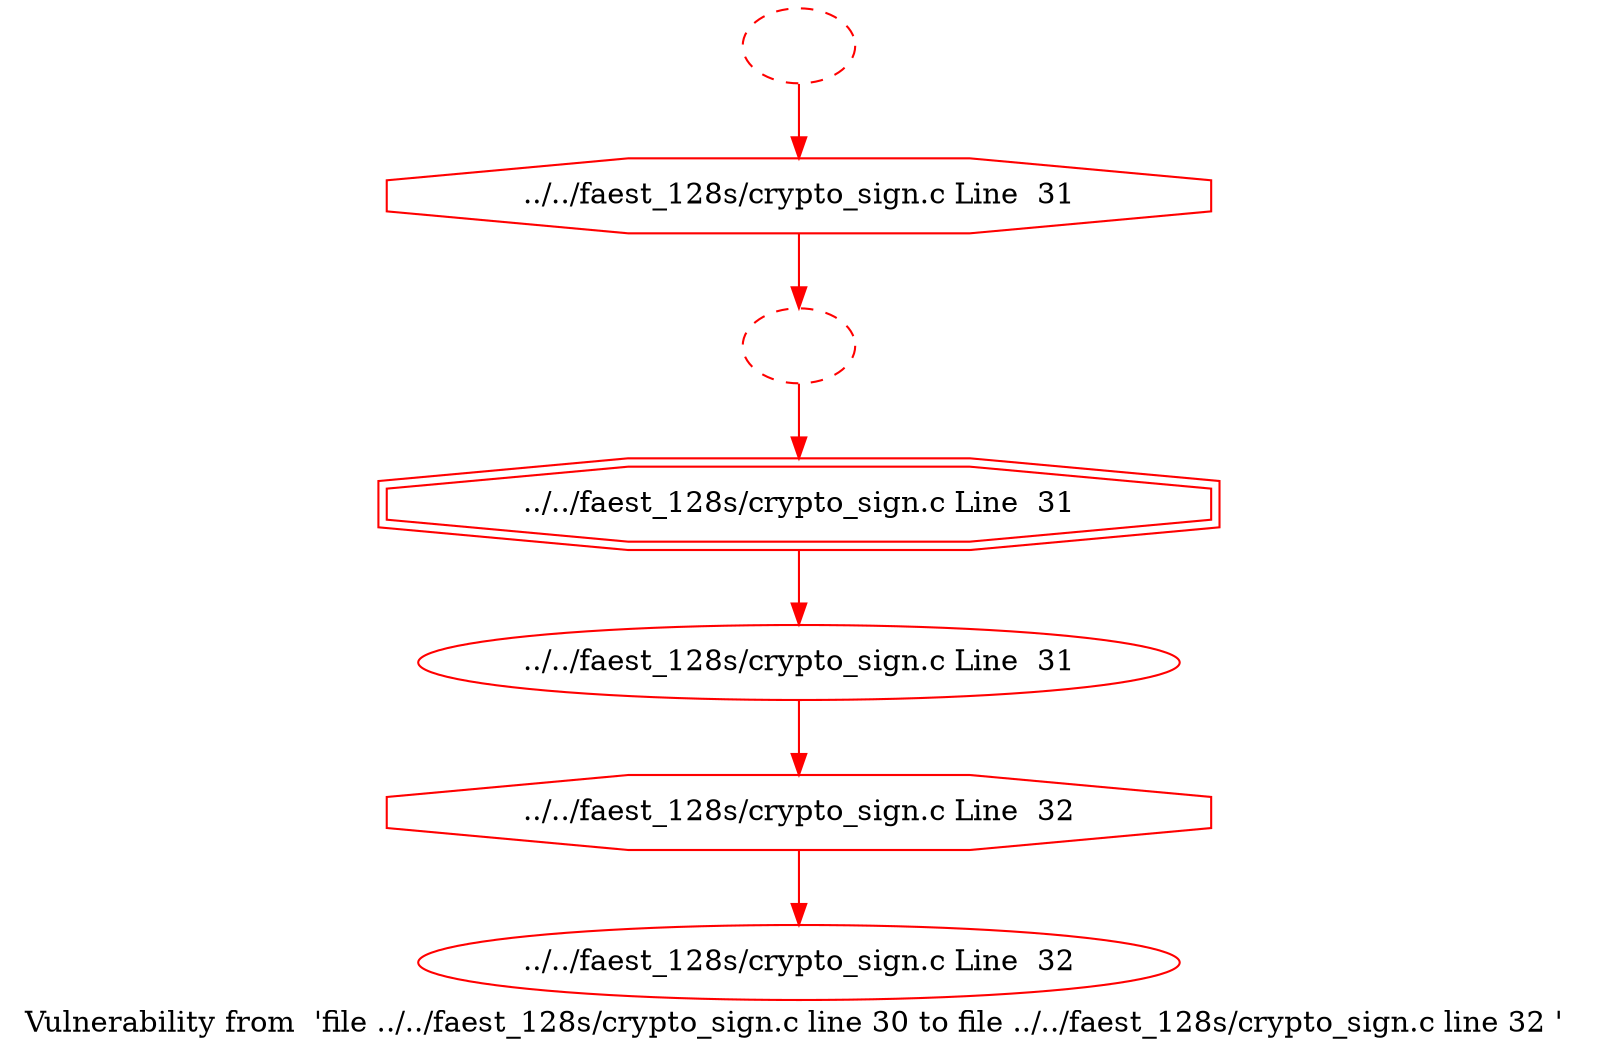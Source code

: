 digraph "Vulnerability from 'file ../../faest_128s/crypto_sign.c line 30 to file ../../faest_128s/crypto_sign.c line 32 '  "{
label="Vulnerability from  'file ../../faest_128s/crypto_sign.c line 30 to file ../../faest_128s/crypto_sign.c line 32 ' ";
node_127[shape=octagon,style=solid,label="../../faest_128s/crypto_sign.c Line  31", color=red]
node_126[shape=ellipse,style=dashed,label="", color=red]
"node_127"->"node_126" [color=red]
node_128[shape=ellipse,style=dashed,label="", color=red]
"node_128"->"node_127" [color=red]
node_129[shape=ellipse,style=solid,label="../../faest_128s/crypto_sign.c Line  31", color=red]
node_132[shape=octagon,style=solid,label="../../faest_128s/crypto_sign.c Line  32", color=red]
"node_129"->"node_132" [color=red]
node_130[shape=doubleoctagon,style=solid,label="../../faest_128s/crypto_sign.c Line  31", color=red]
"node_126"->"node_130" [color=red]
"node_130"->"node_129" [color=red]
node_131[shape=ellipse,style=solid,label="../../faest_128s/crypto_sign.c Line  32", color=red]
"node_132"->"node_131" [color=red]
}

